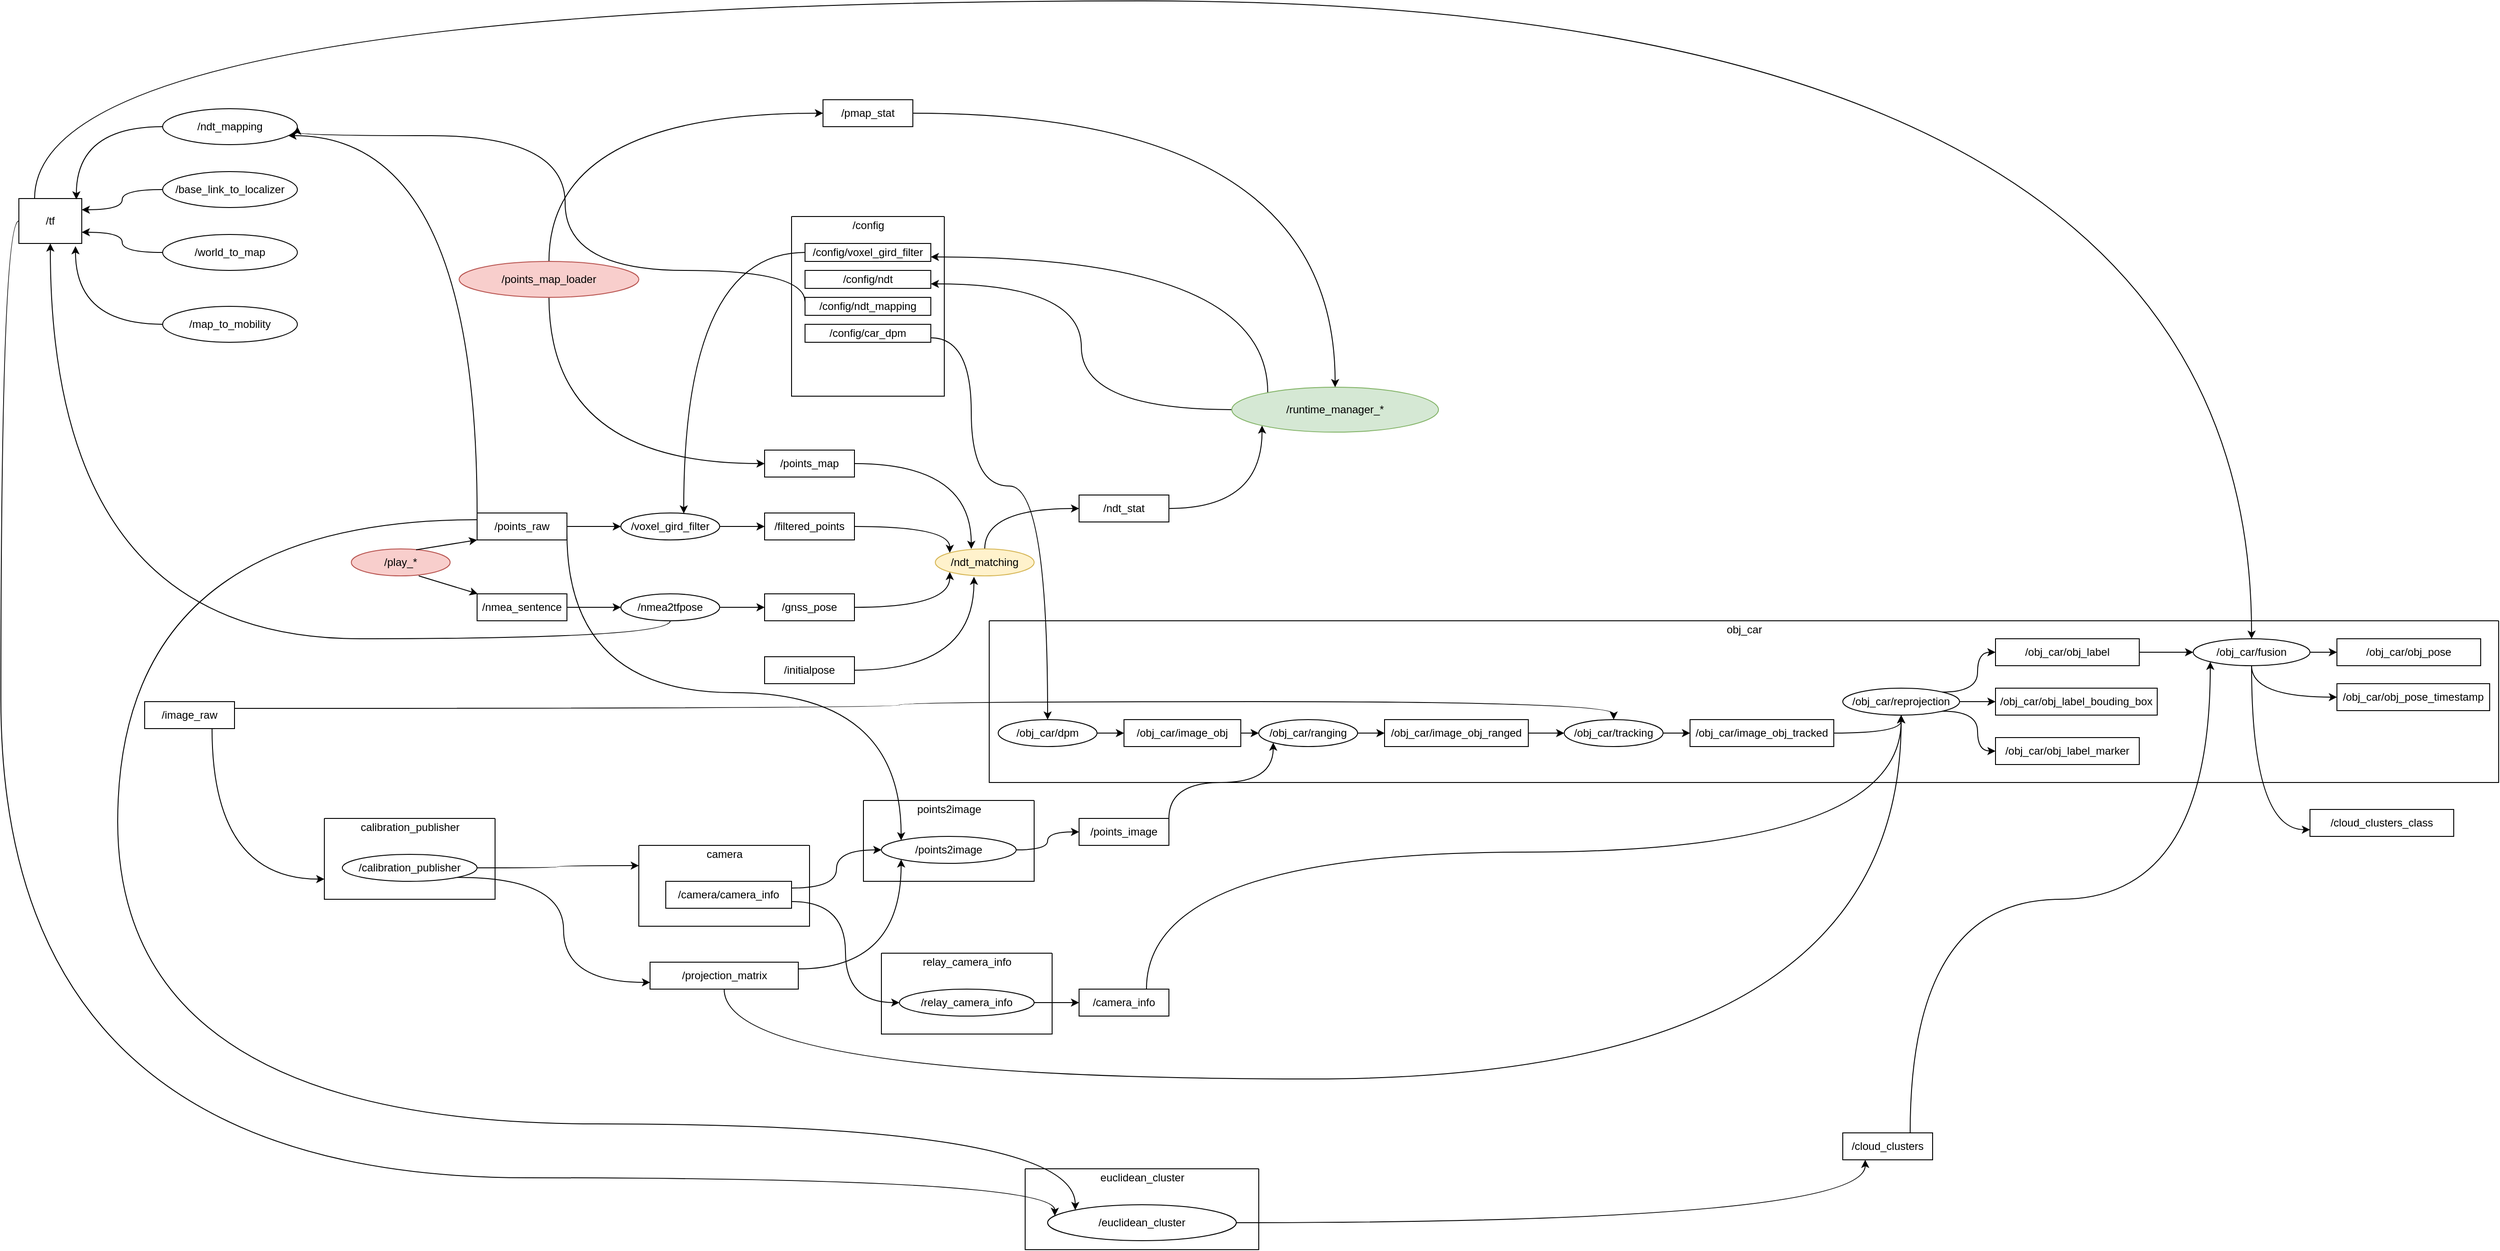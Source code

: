 <mxfile version="14.6.13" type="github">
  <diagram id="i0lwWiRJ5XKTnTXkG13k" name="Page-1">
    <mxGraphModel dx="3871" dy="2303" grid="1" gridSize="10" guides="1" tooltips="1" connect="1" arrows="1" fold="1" page="1" pageScale="1" pageWidth="20000" pageHeight="20000" background="#FFFFFF" math="0" shadow="0">
      <root>
        <mxCell id="0" />
        <mxCell id="1" parent="0" />
        <mxCell id="Fh_mSE7WUpqC5ql87PSx-1" value="/play_*" style="ellipse;whiteSpace=wrap;html=1;fillColor=#f8cecc;strokeColor=#b85450;" parent="1" vertex="1">
          <mxGeometry x="2310" y="2820" width="110" height="30" as="geometry" />
        </mxCell>
        <mxCell id="Fh_mSE7WUpqC5ql87PSx-15" style="edgeStyle=orthogonalEdgeStyle;orthogonalLoop=1;jettySize=auto;html=1;curved=1;" parent="1" source="Fh_mSE7WUpqC5ql87PSx-2" target="Fh_mSE7WUpqC5ql87PSx-14" edge="1">
          <mxGeometry relative="1" as="geometry" />
        </mxCell>
        <mxCell id="ljQ7hY6K9yDuPbr-B0nX-4" style="edgeStyle=orthogonalEdgeStyle;curved=1;orthogonalLoop=1;jettySize=auto;html=1;exitX=0;exitY=0;exitDx=0;exitDy=0;" edge="1" parent="1" source="Fh_mSE7WUpqC5ql87PSx-2" target="Fh_mSE7WUpqC5ql87PSx-57">
          <mxGeometry relative="1" as="geometry">
            <Array as="points">
              <mxPoint x="2450" y="2360" />
            </Array>
          </mxGeometry>
        </mxCell>
        <mxCell id="ljQ7hY6K9yDuPbr-B0nX-40" style="edgeStyle=orthogonalEdgeStyle;curved=1;orthogonalLoop=1;jettySize=auto;html=1;exitX=1;exitY=0.75;exitDx=0;exitDy=0;entryX=0;entryY=0;entryDx=0;entryDy=0;" edge="1" parent="1" source="Fh_mSE7WUpqC5ql87PSx-2" target="ljQ7hY6K9yDuPbr-B0nX-29">
          <mxGeometry relative="1" as="geometry">
            <Array as="points">
              <mxPoint x="2550" y="2980" />
              <mxPoint x="2922.0" y="2980" />
            </Array>
          </mxGeometry>
        </mxCell>
        <mxCell id="ljQ7hY6K9yDuPbr-B0nX-83" style="edgeStyle=orthogonalEdgeStyle;curved=1;orthogonalLoop=1;jettySize=auto;html=1;exitX=0;exitY=0.25;exitDx=0;exitDy=0;entryX=0;entryY=0;entryDx=0;entryDy=0;" edge="1" parent="1" source="Fh_mSE7WUpqC5ql87PSx-2" target="Fh_mSE7WUpqC5ql87PSx-66">
          <mxGeometry relative="1" as="geometry">
            <Array as="points">
              <mxPoint x="2050" y="2788" />
              <mxPoint x="2050" y="3460" />
              <mxPoint x="3116.0" y="3460" />
            </Array>
          </mxGeometry>
        </mxCell>
        <mxCell id="Fh_mSE7WUpqC5ql87PSx-2" value="/points_raw" style="rounded=0;whiteSpace=wrap;html=1;" parent="1" vertex="1">
          <mxGeometry x="2450" y="2780" width="100" height="30" as="geometry" />
        </mxCell>
        <mxCell id="Fh_mSE7WUpqC5ql87PSx-6" value="" style="endArrow=classic;html=1;entryX=0;entryY=1;entryDx=0;entryDy=0;exitX=0.655;exitY=0.033;exitDx=0;exitDy=0;exitPerimeter=0;" parent="1" source="Fh_mSE7WUpqC5ql87PSx-1" target="Fh_mSE7WUpqC5ql87PSx-2" edge="1">
          <mxGeometry width="50" height="50" relative="1" as="geometry">
            <mxPoint x="2380" y="2830" as="sourcePoint" />
            <mxPoint x="2430" y="2780" as="targetPoint" />
          </mxGeometry>
        </mxCell>
        <mxCell id="Fh_mSE7WUpqC5ql87PSx-17" style="edgeStyle=orthogonalEdgeStyle;curved=1;orthogonalLoop=1;jettySize=auto;html=1;strokeColor=#000000;" parent="1" source="Fh_mSE7WUpqC5ql87PSx-7" target="Fh_mSE7WUpqC5ql87PSx-16" edge="1">
          <mxGeometry relative="1" as="geometry" />
        </mxCell>
        <mxCell id="Fh_mSE7WUpqC5ql87PSx-7" value="/nmea_sentence" style="rounded=0;whiteSpace=wrap;html=1;" parent="1" vertex="1">
          <mxGeometry x="2450" y="2870" width="100" height="30" as="geometry" />
        </mxCell>
        <mxCell id="Fh_mSE7WUpqC5ql87PSx-13" value="" style="endArrow=classic;html=1;exitX=0.682;exitY=1;exitDx=0;exitDy=0;exitPerimeter=0;" parent="1" source="Fh_mSE7WUpqC5ql87PSx-1" target="Fh_mSE7WUpqC5ql87PSx-7" edge="1">
          <mxGeometry width="50" height="50" relative="1" as="geometry">
            <mxPoint x="2390" y="2900" as="sourcePoint" />
            <mxPoint x="2440" y="2850" as="targetPoint" />
          </mxGeometry>
        </mxCell>
        <mxCell id="Fh_mSE7WUpqC5ql87PSx-20" style="edgeStyle=orthogonalEdgeStyle;curved=1;orthogonalLoop=1;jettySize=auto;html=1;entryX=0;entryY=0.5;entryDx=0;entryDy=0;strokeColor=#000000;" parent="1" source="Fh_mSE7WUpqC5ql87PSx-14" target="Fh_mSE7WUpqC5ql87PSx-19" edge="1">
          <mxGeometry relative="1" as="geometry" />
        </mxCell>
        <mxCell id="Fh_mSE7WUpqC5ql87PSx-14" value="/voxel_gird_filter" style="ellipse;whiteSpace=wrap;html=1;" parent="1" vertex="1">
          <mxGeometry x="2610" y="2780" width="110" height="30" as="geometry" />
        </mxCell>
        <mxCell id="Fh_mSE7WUpqC5ql87PSx-22" style="edgeStyle=orthogonalEdgeStyle;curved=1;orthogonalLoop=1;jettySize=auto;html=1;strokeColor=#000000;" parent="1" source="Fh_mSE7WUpqC5ql87PSx-16" target="Fh_mSE7WUpqC5ql87PSx-21" edge="1">
          <mxGeometry relative="1" as="geometry" />
        </mxCell>
        <mxCell id="ljQ7hY6K9yDuPbr-B0nX-5" style="edgeStyle=orthogonalEdgeStyle;curved=1;orthogonalLoop=1;jettySize=auto;html=1;exitX=0.5;exitY=1;exitDx=0;exitDy=0;" edge="1" parent="1" source="Fh_mSE7WUpqC5ql87PSx-16" target="Fh_mSE7WUpqC5ql87PSx-51">
          <mxGeometry relative="1" as="geometry" />
        </mxCell>
        <mxCell id="Fh_mSE7WUpqC5ql87PSx-16" value="/nmea2tfpose" style="ellipse;whiteSpace=wrap;html=1;" parent="1" vertex="1">
          <mxGeometry x="2610" y="2870" width="110" height="30" as="geometry" />
        </mxCell>
        <mxCell id="Fh_mSE7WUpqC5ql87PSx-27" style="edgeStyle=orthogonalEdgeStyle;curved=1;orthogonalLoop=1;jettySize=auto;html=1;entryX=0;entryY=0;entryDx=0;entryDy=0;strokeColor=#000000;" parent="1" source="Fh_mSE7WUpqC5ql87PSx-19" target="Fh_mSE7WUpqC5ql87PSx-25" edge="1">
          <mxGeometry relative="1" as="geometry" />
        </mxCell>
        <mxCell id="Fh_mSE7WUpqC5ql87PSx-19" value="/filtered_points" style="rounded=0;whiteSpace=wrap;html=1;" parent="1" vertex="1">
          <mxGeometry x="2770.0" y="2780" width="100" height="30" as="geometry" />
        </mxCell>
        <mxCell id="Fh_mSE7WUpqC5ql87PSx-28" style="edgeStyle=orthogonalEdgeStyle;curved=1;orthogonalLoop=1;jettySize=auto;html=1;entryX=0;entryY=1;entryDx=0;entryDy=0;strokeColor=#000000;" parent="1" source="Fh_mSE7WUpqC5ql87PSx-21" target="Fh_mSE7WUpqC5ql87PSx-25" edge="1">
          <mxGeometry relative="1" as="geometry" />
        </mxCell>
        <mxCell id="Fh_mSE7WUpqC5ql87PSx-21" value="/gnss_pose" style="rounded=0;whiteSpace=wrap;html=1;" parent="1" vertex="1">
          <mxGeometry x="2770.0" y="2870" width="100" height="30" as="geometry" />
        </mxCell>
        <mxCell id="Fh_mSE7WUpqC5ql87PSx-29" style="edgeStyle=orthogonalEdgeStyle;curved=1;orthogonalLoop=1;jettySize=auto;html=1;entryX=0.391;entryY=1.033;entryDx=0;entryDy=0;entryPerimeter=0;strokeColor=#000000;" parent="1" source="Fh_mSE7WUpqC5ql87PSx-23" target="Fh_mSE7WUpqC5ql87PSx-25" edge="1">
          <mxGeometry relative="1" as="geometry" />
        </mxCell>
        <mxCell id="Fh_mSE7WUpqC5ql87PSx-23" value="/initialpose" style="rounded=0;whiteSpace=wrap;html=1;" parent="1" vertex="1">
          <mxGeometry x="2770.0" y="2940" width="100" height="30" as="geometry" />
        </mxCell>
        <mxCell id="Fh_mSE7WUpqC5ql87PSx-26" style="edgeStyle=orthogonalEdgeStyle;curved=1;orthogonalLoop=1;jettySize=auto;html=1;entryX=0.364;entryY=0;entryDx=0;entryDy=0;entryPerimeter=0;strokeColor=#000000;" parent="1" source="Fh_mSE7WUpqC5ql87PSx-24" target="Fh_mSE7WUpqC5ql87PSx-25" edge="1">
          <mxGeometry relative="1" as="geometry" />
        </mxCell>
        <mxCell id="Fh_mSE7WUpqC5ql87PSx-24" value="/points_map" style="rounded=0;whiteSpace=wrap;html=1;" parent="1" vertex="1">
          <mxGeometry x="2770.0" y="2710" width="100" height="30" as="geometry" />
        </mxCell>
        <mxCell id="Fh_mSE7WUpqC5ql87PSx-40" style="edgeStyle=orthogonalEdgeStyle;orthogonalLoop=1;jettySize=auto;html=1;exitX=0.5;exitY=0;exitDx=0;exitDy=0;entryX=0;entryY=0.5;entryDx=0;entryDy=0;strokeColor=#000000;curved=1;" parent="1" source="Fh_mSE7WUpqC5ql87PSx-25" target="Fh_mSE7WUpqC5ql87PSx-38" edge="1">
          <mxGeometry relative="1" as="geometry" />
        </mxCell>
        <mxCell id="Fh_mSE7WUpqC5ql87PSx-25" value="/ndt_matching" style="ellipse;whiteSpace=wrap;html=1;fillColor=#fff2cc;strokeColor=#d6b656;" parent="1" vertex="1">
          <mxGeometry x="2960.0" y="2820" width="110" height="30" as="geometry" />
        </mxCell>
        <mxCell id="Fh_mSE7WUpqC5ql87PSx-31" style="edgeStyle=orthogonalEdgeStyle;curved=1;orthogonalLoop=1;jettySize=auto;html=1;strokeColor=#000000;exitX=0.5;exitY=1;exitDx=0;exitDy=0;entryX=0;entryY=0.5;entryDx=0;entryDy=0;" parent="1" source="Fh_mSE7WUpqC5ql87PSx-30" target="Fh_mSE7WUpqC5ql87PSx-24" edge="1">
          <mxGeometry relative="1" as="geometry" />
        </mxCell>
        <mxCell id="Fh_mSE7WUpqC5ql87PSx-49" style="edgeStyle=orthogonalEdgeStyle;curved=1;orthogonalLoop=1;jettySize=auto;html=1;exitX=0.5;exitY=0;exitDx=0;exitDy=0;entryX=0;entryY=0.5;entryDx=0;entryDy=0;strokeColor=#000000;" parent="1" source="Fh_mSE7WUpqC5ql87PSx-30" target="Fh_mSE7WUpqC5ql87PSx-47" edge="1">
          <mxGeometry relative="1" as="geometry" />
        </mxCell>
        <mxCell id="Fh_mSE7WUpqC5ql87PSx-30" value="/points_map_loader" style="ellipse;whiteSpace=wrap;html=1;fillColor=#f8cecc;strokeColor=#b85450;" parent="1" vertex="1">
          <mxGeometry x="2430" y="2500" width="200" height="40" as="geometry" />
        </mxCell>
        <mxCell id="Fh_mSE7WUpqC5ql87PSx-33" value="" style="swimlane;startSize=0;strokeColor=#000000;" parent="1" vertex="1">
          <mxGeometry x="2800.0" y="2450" width="170" height="200" as="geometry">
            <mxRectangle x="530" y="20" width="50" height="40" as="alternateBounds" />
          </mxGeometry>
        </mxCell>
        <mxCell id="Fh_mSE7WUpqC5ql87PSx-34" value="/config" style="text;html=1;align=center;verticalAlign=middle;resizable=0;points=[];autosize=1;strokeColor=none;" parent="Fh_mSE7WUpqC5ql87PSx-33" vertex="1">
          <mxGeometry x="60" width="50" height="20" as="geometry" />
        </mxCell>
        <mxCell id="Fh_mSE7WUpqC5ql87PSx-35" value="/config/voxel_gird_filter" style="rounded=0;whiteSpace=wrap;html=1;" parent="Fh_mSE7WUpqC5ql87PSx-33" vertex="1">
          <mxGeometry x="15" y="30" width="140" height="20" as="geometry" />
        </mxCell>
        <mxCell id="Fh_mSE7WUpqC5ql87PSx-44" value="/config/ndt" style="rounded=0;whiteSpace=wrap;html=1;" parent="Fh_mSE7WUpqC5ql87PSx-33" vertex="1">
          <mxGeometry x="15" y="60" width="140" height="20" as="geometry" />
        </mxCell>
        <mxCell id="Fh_mSE7WUpqC5ql87PSx-63" value="/config/ndt_mapping" style="rounded=0;whiteSpace=wrap;html=1;" parent="Fh_mSE7WUpqC5ql87PSx-33" vertex="1">
          <mxGeometry x="15" y="90" width="140" height="20" as="geometry" />
        </mxCell>
        <mxCell id="ljQ7hY6K9yDuPbr-B0nX-46" value="/config/car_dpm" style="rounded=0;whiteSpace=wrap;html=1;" vertex="1" parent="Fh_mSE7WUpqC5ql87PSx-33">
          <mxGeometry x="15" y="120" width="140" height="20" as="geometry" />
        </mxCell>
        <mxCell id="Fh_mSE7WUpqC5ql87PSx-36" style="edgeStyle=orthogonalEdgeStyle;orthogonalLoop=1;jettySize=auto;html=1;strokeColor=#000000;curved=1;" parent="1" source="Fh_mSE7WUpqC5ql87PSx-35" target="Fh_mSE7WUpqC5ql87PSx-14" edge="1">
          <mxGeometry relative="1" as="geometry">
            <Array as="points">
              <mxPoint x="2680" y="2490" />
            </Array>
          </mxGeometry>
        </mxCell>
        <mxCell id="Fh_mSE7WUpqC5ql87PSx-42" style="edgeStyle=orthogonalEdgeStyle;curved=1;orthogonalLoop=1;jettySize=auto;html=1;entryX=0;entryY=1;entryDx=0;entryDy=0;strokeColor=#000000;" parent="1" source="Fh_mSE7WUpqC5ql87PSx-38" target="Fh_mSE7WUpqC5ql87PSx-41" edge="1">
          <mxGeometry relative="1" as="geometry">
            <Array as="points">
              <mxPoint x="3324.0" y="2775" />
            </Array>
          </mxGeometry>
        </mxCell>
        <mxCell id="Fh_mSE7WUpqC5ql87PSx-38" value="/ndt_stat" style="rounded=0;whiteSpace=wrap;html=1;" parent="1" vertex="1">
          <mxGeometry x="3120.0" y="2760" width="100" height="30" as="geometry" />
        </mxCell>
        <mxCell id="Fh_mSE7WUpqC5ql87PSx-43" style="edgeStyle=orthogonalEdgeStyle;curved=1;orthogonalLoop=1;jettySize=auto;html=1;entryX=1;entryY=0.75;entryDx=0;entryDy=0;strokeColor=#000000;" parent="1" source="Fh_mSE7WUpqC5ql87PSx-41" target="Fh_mSE7WUpqC5ql87PSx-35" edge="1">
          <mxGeometry relative="1" as="geometry">
            <Array as="points">
              <mxPoint x="3330.0" y="2495" />
            </Array>
          </mxGeometry>
        </mxCell>
        <mxCell id="Fh_mSE7WUpqC5ql87PSx-46" style="edgeStyle=orthogonalEdgeStyle;curved=1;orthogonalLoop=1;jettySize=auto;html=1;entryX=1;entryY=0.75;entryDx=0;entryDy=0;strokeColor=#000000;" parent="1" source="Fh_mSE7WUpqC5ql87PSx-41" target="Fh_mSE7WUpqC5ql87PSx-44" edge="1">
          <mxGeometry relative="1" as="geometry" />
        </mxCell>
        <mxCell id="Fh_mSE7WUpqC5ql87PSx-41" value="/runtime_manager_*" style="ellipse;whiteSpace=wrap;html=1;fillColor=#d5e8d4;strokeColor=#82b366;" parent="1" vertex="1">
          <mxGeometry x="3290.0" y="2640" width="230" height="50" as="geometry" />
        </mxCell>
        <mxCell id="Fh_mSE7WUpqC5ql87PSx-50" style="edgeStyle=orthogonalEdgeStyle;curved=1;orthogonalLoop=1;jettySize=auto;html=1;exitX=1;exitY=0.5;exitDx=0;exitDy=0;entryX=0.5;entryY=0;entryDx=0;entryDy=0;strokeColor=#000000;" parent="1" source="Fh_mSE7WUpqC5ql87PSx-47" target="Fh_mSE7WUpqC5ql87PSx-41" edge="1">
          <mxGeometry relative="1" as="geometry" />
        </mxCell>
        <mxCell id="Fh_mSE7WUpqC5ql87PSx-47" value="/pmap_stat" style="rounded=0;whiteSpace=wrap;html=1;" parent="1" vertex="1">
          <mxGeometry x="2835.0" y="2320" width="100" height="30" as="geometry" />
        </mxCell>
        <mxCell id="ljQ7hY6K9yDuPbr-B0nX-6" style="edgeStyle=orthogonalEdgeStyle;curved=1;orthogonalLoop=1;jettySize=auto;html=1;exitX=0;exitY=0.5;exitDx=0;exitDy=0;" edge="1" parent="1" source="Fh_mSE7WUpqC5ql87PSx-51" target="Fh_mSE7WUpqC5ql87PSx-66">
          <mxGeometry relative="1" as="geometry">
            <mxPoint x="3100.0" y="3550" as="targetPoint" />
            <Array as="points">
              <mxPoint x="1920" y="2455" />
              <mxPoint x="1920" y="3520" />
              <mxPoint x="3093.0" y="3520" />
            </Array>
          </mxGeometry>
        </mxCell>
        <mxCell id="ljQ7hY6K9yDuPbr-B0nX-80" style="edgeStyle=orthogonalEdgeStyle;curved=1;orthogonalLoop=1;jettySize=auto;html=1;exitX=0.25;exitY=0;exitDx=0;exitDy=0;entryX=0.5;entryY=0;entryDx=0;entryDy=0;" edge="1" parent="1" source="Fh_mSE7WUpqC5ql87PSx-51" target="ljQ7hY6K9yDuPbr-B0nX-68">
          <mxGeometry relative="1" as="geometry">
            <Array as="points">
              <mxPoint x="1958" y="2210" />
              <mxPoint x="4425" y="2210" />
            </Array>
          </mxGeometry>
        </mxCell>
        <mxCell id="Fh_mSE7WUpqC5ql87PSx-51" value="/tf" style="rounded=0;whiteSpace=wrap;html=1;" parent="1" vertex="1">
          <mxGeometry x="1940" y="2430" width="70" height="50" as="geometry" />
        </mxCell>
        <mxCell id="ljQ7hY6K9yDuPbr-B0nX-10" style="edgeStyle=orthogonalEdgeStyle;curved=1;orthogonalLoop=1;jettySize=auto;html=1;entryX=1;entryY=0.25;entryDx=0;entryDy=0;" edge="1" parent="1" source="Fh_mSE7WUpqC5ql87PSx-52" target="Fh_mSE7WUpqC5ql87PSx-51">
          <mxGeometry relative="1" as="geometry" />
        </mxCell>
        <mxCell id="Fh_mSE7WUpqC5ql87PSx-52" value="/base_link_to_localizer" style="ellipse;whiteSpace=wrap;html=1;" parent="1" vertex="1">
          <mxGeometry x="2100" y="2400" width="150" height="40" as="geometry" />
        </mxCell>
        <mxCell id="ljQ7hY6K9yDuPbr-B0nX-9" style="edgeStyle=orthogonalEdgeStyle;curved=1;orthogonalLoop=1;jettySize=auto;html=1;entryX=1;entryY=0.75;entryDx=0;entryDy=0;" edge="1" parent="1" source="Fh_mSE7WUpqC5ql87PSx-54" target="Fh_mSE7WUpqC5ql87PSx-51">
          <mxGeometry relative="1" as="geometry" />
        </mxCell>
        <mxCell id="Fh_mSE7WUpqC5ql87PSx-54" value="/world_to_map" style="ellipse;whiteSpace=wrap;html=1;" parent="1" vertex="1">
          <mxGeometry x="2100" y="2470" width="150" height="40" as="geometry" />
        </mxCell>
        <mxCell id="ljQ7hY6K9yDuPbr-B0nX-8" style="edgeStyle=orthogonalEdgeStyle;curved=1;orthogonalLoop=1;jettySize=auto;html=1;entryX=0.9;entryY=1.06;entryDx=0;entryDy=0;entryPerimeter=0;" edge="1" parent="1" source="Fh_mSE7WUpqC5ql87PSx-55" target="Fh_mSE7WUpqC5ql87PSx-51">
          <mxGeometry relative="1" as="geometry" />
        </mxCell>
        <mxCell id="Fh_mSE7WUpqC5ql87PSx-55" value="/map_to_mobility" style="ellipse;whiteSpace=wrap;html=1;" parent="1" vertex="1">
          <mxGeometry x="2100" y="2550" width="150" height="40" as="geometry" />
        </mxCell>
        <mxCell id="ljQ7hY6K9yDuPbr-B0nX-7" style="edgeStyle=orthogonalEdgeStyle;curved=1;orthogonalLoop=1;jettySize=auto;html=1;entryX=0.914;entryY=0.02;entryDx=0;entryDy=0;entryPerimeter=0;" edge="1" parent="1" source="Fh_mSE7WUpqC5ql87PSx-57" target="Fh_mSE7WUpqC5ql87PSx-51">
          <mxGeometry relative="1" as="geometry" />
        </mxCell>
        <mxCell id="Fh_mSE7WUpqC5ql87PSx-57" value="/ndt_mapping" style="ellipse;whiteSpace=wrap;html=1;" parent="1" vertex="1">
          <mxGeometry x="2100" y="2330" width="150" height="40" as="geometry" />
        </mxCell>
        <mxCell id="ljQ7hY6K9yDuPbr-B0nX-3" style="edgeStyle=orthogonalEdgeStyle;orthogonalLoop=1;jettySize=auto;html=1;exitX=0;exitY=0.25;exitDx=0;exitDy=0;entryX=1;entryY=0.5;entryDx=0;entryDy=0;curved=1;" edge="1" parent="1" source="Fh_mSE7WUpqC5ql87PSx-63" target="Fh_mSE7WUpqC5ql87PSx-57">
          <mxGeometry relative="1" as="geometry">
            <Array as="points">
              <mxPoint x="2815.0" y="2510" />
              <mxPoint x="2548" y="2510" />
              <mxPoint x="2548" y="2360" />
            </Array>
          </mxGeometry>
        </mxCell>
        <mxCell id="ljQ7hY6K9yDuPbr-B0nX-15" style="edgeStyle=orthogonalEdgeStyle;curved=1;orthogonalLoop=1;jettySize=auto;html=1;entryX=0;entryY=0.75;entryDx=0;entryDy=0;exitX=0.75;exitY=1;exitDx=0;exitDy=0;" edge="1" parent="1" source="ljQ7hY6K9yDuPbr-B0nX-11" target="ljQ7hY6K9yDuPbr-B0nX-12">
          <mxGeometry relative="1" as="geometry" />
        </mxCell>
        <mxCell id="ljQ7hY6K9yDuPbr-B0nX-57" style="edgeStyle=orthogonalEdgeStyle;curved=1;orthogonalLoop=1;jettySize=auto;html=1;exitX=1;exitY=0.25;exitDx=0;exitDy=0;entryX=0.5;entryY=0;entryDx=0;entryDy=0;" edge="1" parent="1" source="ljQ7hY6K9yDuPbr-B0nX-11" target="ljQ7hY6K9yDuPbr-B0nX-55">
          <mxGeometry relative="1" as="geometry" />
        </mxCell>
        <mxCell id="ljQ7hY6K9yDuPbr-B0nX-11" value="/image_raw" style="rounded=0;whiteSpace=wrap;html=1;" vertex="1" parent="1">
          <mxGeometry x="2080" y="2990" width="100" height="30" as="geometry" />
        </mxCell>
        <mxCell id="ljQ7hY6K9yDuPbr-B0nX-12" value="" style="swimlane;startSize=0;" vertex="1" parent="1">
          <mxGeometry x="2280" y="3120" width="190" height="90" as="geometry" />
        </mxCell>
        <mxCell id="ljQ7hY6K9yDuPbr-B0nX-14" value="/calibration_publisher" style="ellipse;whiteSpace=wrap;html=1;" vertex="1" parent="ljQ7hY6K9yDuPbr-B0nX-12">
          <mxGeometry x="20" y="40" width="150" height="30" as="geometry" />
        </mxCell>
        <mxCell id="ljQ7hY6K9yDuPbr-B0nX-13" value="calibration_publisher" style="text;html=1;align=center;verticalAlign=middle;resizable=0;points=[];autosize=1;strokeColor=none;" vertex="1" parent="ljQ7hY6K9yDuPbr-B0nX-12">
          <mxGeometry x="30" width="130" height="20" as="geometry" />
        </mxCell>
        <mxCell id="ljQ7hY6K9yDuPbr-B0nX-16" value="" style="swimlane;startSize=0;" vertex="1" parent="1">
          <mxGeometry x="2630" y="3150" width="190" height="90" as="geometry" />
        </mxCell>
        <mxCell id="ljQ7hY6K9yDuPbr-B0nX-18" value="camera" style="text;html=1;align=center;verticalAlign=middle;resizable=0;points=[];autosize=1;strokeColor=none;" vertex="1" parent="ljQ7hY6K9yDuPbr-B0nX-16">
          <mxGeometry x="65" width="60" height="20" as="geometry" />
        </mxCell>
        <mxCell id="ljQ7hY6K9yDuPbr-B0nX-35" value="&lt;span&gt;/camera/camera_info&lt;/span&gt;" style="whiteSpace=wrap;html=1;" vertex="1" parent="ljQ7hY6K9yDuPbr-B0nX-16">
          <mxGeometry x="30" y="40" width="140" height="30" as="geometry" />
        </mxCell>
        <mxCell id="ljQ7hY6K9yDuPbr-B0nX-19" style="edgeStyle=orthogonalEdgeStyle;curved=1;orthogonalLoop=1;jettySize=auto;html=1;exitX=1;exitY=0.5;exitDx=0;exitDy=0;entryX=0;entryY=0.25;entryDx=0;entryDy=0;" edge="1" parent="1" source="ljQ7hY6K9yDuPbr-B0nX-14" target="ljQ7hY6K9yDuPbr-B0nX-16">
          <mxGeometry relative="1" as="geometry" />
        </mxCell>
        <mxCell id="ljQ7hY6K9yDuPbr-B0nX-39" style="edgeStyle=orthogonalEdgeStyle;curved=1;orthogonalLoop=1;jettySize=auto;html=1;exitX=1;exitY=0.25;exitDx=0;exitDy=0;entryX=0;entryY=1;entryDx=0;entryDy=0;" edge="1" parent="1" source="ljQ7hY6K9yDuPbr-B0nX-20" target="ljQ7hY6K9yDuPbr-B0nX-29">
          <mxGeometry relative="1" as="geometry" />
        </mxCell>
        <mxCell id="ljQ7hY6K9yDuPbr-B0nX-79" style="edgeStyle=orthogonalEdgeStyle;curved=1;orthogonalLoop=1;jettySize=auto;html=1;exitX=0.5;exitY=1;exitDx=0;exitDy=0;" edge="1" parent="1" source="ljQ7hY6K9yDuPbr-B0nX-20" target="ljQ7hY6K9yDuPbr-B0nX-60">
          <mxGeometry relative="1" as="geometry">
            <Array as="points">
              <mxPoint x="2725.0" y="3410" />
              <mxPoint x="4035.0" y="3410" />
            </Array>
          </mxGeometry>
        </mxCell>
        <mxCell id="ljQ7hY6K9yDuPbr-B0nX-20" value="/projection_matrix" style="rounded=0;whiteSpace=wrap;html=1;" vertex="1" parent="1">
          <mxGeometry x="2642.5" y="3280" width="165" height="30" as="geometry" />
        </mxCell>
        <mxCell id="ljQ7hY6K9yDuPbr-B0nX-21" style="edgeStyle=orthogonalEdgeStyle;curved=1;orthogonalLoop=1;jettySize=auto;html=1;exitX=1;exitY=1;exitDx=0;exitDy=0;entryX=0;entryY=0.75;entryDx=0;entryDy=0;" edge="1" parent="1" source="ljQ7hY6K9yDuPbr-B0nX-14" target="ljQ7hY6K9yDuPbr-B0nX-20">
          <mxGeometry relative="1" as="geometry" />
        </mxCell>
        <mxCell id="ljQ7hY6K9yDuPbr-B0nX-28" value="" style="swimlane;startSize=0;" vertex="1" parent="1">
          <mxGeometry x="2880.0" y="3100" width="190" height="90" as="geometry" />
        </mxCell>
        <mxCell id="ljQ7hY6K9yDuPbr-B0nX-29" value="/points2image" style="ellipse;whiteSpace=wrap;html=1;" vertex="1" parent="ljQ7hY6K9yDuPbr-B0nX-28">
          <mxGeometry x="20" y="40" width="150" height="30" as="geometry" />
        </mxCell>
        <mxCell id="ljQ7hY6K9yDuPbr-B0nX-30" value="points2image" style="text;html=1;align=center;verticalAlign=middle;resizable=0;points=[];autosize=1;strokeColor=none;" vertex="1" parent="ljQ7hY6K9yDuPbr-B0nX-28">
          <mxGeometry x="50" width="90" height="20" as="geometry" />
        </mxCell>
        <mxCell id="ljQ7hY6K9yDuPbr-B0nX-52" style="edgeStyle=orthogonalEdgeStyle;curved=1;orthogonalLoop=1;jettySize=auto;html=1;exitX=1;exitY=0;exitDx=0;exitDy=0;entryX=0;entryY=1;entryDx=0;entryDy=0;" edge="1" parent="1" source="ljQ7hY6K9yDuPbr-B0nX-31" target="ljQ7hY6K9yDuPbr-B0nX-50">
          <mxGeometry relative="1" as="geometry" />
        </mxCell>
        <mxCell id="ljQ7hY6K9yDuPbr-B0nX-31" value="/points_image" style="rounded=0;whiteSpace=wrap;html=1;" vertex="1" parent="1">
          <mxGeometry x="3120.0" y="3120" width="100" height="30" as="geometry" />
        </mxCell>
        <mxCell id="ljQ7hY6K9yDuPbr-B0nX-32" value="" style="swimlane;startSize=0;" vertex="1" parent="1">
          <mxGeometry x="2900.0" y="3270" width="190" height="90" as="geometry" />
        </mxCell>
        <mxCell id="ljQ7hY6K9yDuPbr-B0nX-33" value="/relay_camera_info" style="ellipse;whiteSpace=wrap;html=1;" vertex="1" parent="ljQ7hY6K9yDuPbr-B0nX-32">
          <mxGeometry x="20" y="40" width="150" height="30" as="geometry" />
        </mxCell>
        <mxCell id="ljQ7hY6K9yDuPbr-B0nX-34" value="relay_camera_info" style="text;html=1;align=center;verticalAlign=middle;resizable=0;points=[];autosize=1;strokeColor=none;" vertex="1" parent="ljQ7hY6K9yDuPbr-B0nX-32">
          <mxGeometry x="40" width="110" height="20" as="geometry" />
        </mxCell>
        <mxCell id="ljQ7hY6K9yDuPbr-B0nX-36" style="edgeStyle=orthogonalEdgeStyle;curved=1;orthogonalLoop=1;jettySize=auto;html=1;exitX=1;exitY=0.25;exitDx=0;exitDy=0;entryX=0;entryY=0.5;entryDx=0;entryDy=0;" edge="1" parent="1" source="ljQ7hY6K9yDuPbr-B0nX-35" target="ljQ7hY6K9yDuPbr-B0nX-29">
          <mxGeometry relative="1" as="geometry" />
        </mxCell>
        <mxCell id="ljQ7hY6K9yDuPbr-B0nX-37" style="edgeStyle=orthogonalEdgeStyle;curved=1;orthogonalLoop=1;jettySize=auto;html=1;exitX=1;exitY=0.75;exitDx=0;exitDy=0;entryX=0;entryY=0.5;entryDx=0;entryDy=0;" edge="1" parent="1" source="ljQ7hY6K9yDuPbr-B0nX-35" target="ljQ7hY6K9yDuPbr-B0nX-33">
          <mxGeometry relative="1" as="geometry" />
        </mxCell>
        <mxCell id="ljQ7hY6K9yDuPbr-B0nX-38" style="edgeStyle=orthogonalEdgeStyle;curved=1;orthogonalLoop=1;jettySize=auto;html=1;exitX=1;exitY=0.5;exitDx=0;exitDy=0;" edge="1" parent="1" source="ljQ7hY6K9yDuPbr-B0nX-29" target="ljQ7hY6K9yDuPbr-B0nX-31">
          <mxGeometry relative="1" as="geometry" />
        </mxCell>
        <mxCell id="ljQ7hY6K9yDuPbr-B0nX-78" style="edgeStyle=orthogonalEdgeStyle;curved=1;orthogonalLoop=1;jettySize=auto;html=1;exitX=0.75;exitY=0;exitDx=0;exitDy=0;" edge="1" parent="1" source="ljQ7hY6K9yDuPbr-B0nX-41" target="ljQ7hY6K9yDuPbr-B0nX-60">
          <mxGeometry relative="1" as="geometry">
            <mxPoint x="4040.0" y="3010" as="targetPoint" />
          </mxGeometry>
        </mxCell>
        <mxCell id="ljQ7hY6K9yDuPbr-B0nX-41" value="/camera_info" style="rounded=0;whiteSpace=wrap;html=1;" vertex="1" parent="1">
          <mxGeometry x="3120.0" y="3310" width="100" height="30" as="geometry" />
        </mxCell>
        <mxCell id="ljQ7hY6K9yDuPbr-B0nX-42" style="edgeStyle=orthogonalEdgeStyle;curved=1;orthogonalLoop=1;jettySize=auto;html=1;exitX=1;exitY=0.5;exitDx=0;exitDy=0;" edge="1" parent="1" source="ljQ7hY6K9yDuPbr-B0nX-33" target="ljQ7hY6K9yDuPbr-B0nX-41">
          <mxGeometry relative="1" as="geometry" />
        </mxCell>
        <mxCell id="ljQ7hY6K9yDuPbr-B0nX-43" value="" style="swimlane;startSize=0;" vertex="1" parent="1">
          <mxGeometry x="3020.0" y="2900" width="1680" height="180" as="geometry" />
        </mxCell>
        <mxCell id="ljQ7hY6K9yDuPbr-B0nX-49" style="edgeStyle=orthogonalEdgeStyle;curved=1;orthogonalLoop=1;jettySize=auto;html=1;exitX=1;exitY=0.5;exitDx=0;exitDy=0;" edge="1" parent="ljQ7hY6K9yDuPbr-B0nX-43" source="ljQ7hY6K9yDuPbr-B0nX-45" target="ljQ7hY6K9yDuPbr-B0nX-48">
          <mxGeometry relative="1" as="geometry" />
        </mxCell>
        <mxCell id="ljQ7hY6K9yDuPbr-B0nX-45" value="/obj_car/dpm" style="ellipse;whiteSpace=wrap;html=1;" vertex="1" parent="ljQ7hY6K9yDuPbr-B0nX-43">
          <mxGeometry x="10" y="110" width="110" height="30" as="geometry" />
        </mxCell>
        <mxCell id="ljQ7hY6K9yDuPbr-B0nX-51" style="edgeStyle=orthogonalEdgeStyle;curved=1;orthogonalLoop=1;jettySize=auto;html=1;exitX=1;exitY=0.5;exitDx=0;exitDy=0;" edge="1" parent="ljQ7hY6K9yDuPbr-B0nX-43" source="ljQ7hY6K9yDuPbr-B0nX-48" target="ljQ7hY6K9yDuPbr-B0nX-50">
          <mxGeometry relative="1" as="geometry" />
        </mxCell>
        <mxCell id="ljQ7hY6K9yDuPbr-B0nX-48" value="/obj_car/image_obj" style="rounded=0;whiteSpace=wrap;html=1;" vertex="1" parent="ljQ7hY6K9yDuPbr-B0nX-43">
          <mxGeometry x="150" y="110" width="130" height="30" as="geometry" />
        </mxCell>
        <mxCell id="ljQ7hY6K9yDuPbr-B0nX-54" style="edgeStyle=orthogonalEdgeStyle;curved=1;orthogonalLoop=1;jettySize=auto;html=1;exitX=1;exitY=0.5;exitDx=0;exitDy=0;" edge="1" parent="ljQ7hY6K9yDuPbr-B0nX-43" source="ljQ7hY6K9yDuPbr-B0nX-50" target="ljQ7hY6K9yDuPbr-B0nX-53">
          <mxGeometry relative="1" as="geometry" />
        </mxCell>
        <mxCell id="ljQ7hY6K9yDuPbr-B0nX-50" value="/obj_car/ranging" style="ellipse;whiteSpace=wrap;html=1;" vertex="1" parent="ljQ7hY6K9yDuPbr-B0nX-43">
          <mxGeometry x="300" y="110" width="110" height="30" as="geometry" />
        </mxCell>
        <mxCell id="ljQ7hY6K9yDuPbr-B0nX-56" style="edgeStyle=orthogonalEdgeStyle;curved=1;orthogonalLoop=1;jettySize=auto;html=1;exitX=1;exitY=0.5;exitDx=0;exitDy=0;" edge="1" parent="ljQ7hY6K9yDuPbr-B0nX-43" source="ljQ7hY6K9yDuPbr-B0nX-53" target="ljQ7hY6K9yDuPbr-B0nX-55">
          <mxGeometry relative="1" as="geometry" />
        </mxCell>
        <mxCell id="ljQ7hY6K9yDuPbr-B0nX-53" value="/obj_car/image_obj_ranged" style="rounded=0;whiteSpace=wrap;html=1;" vertex="1" parent="ljQ7hY6K9yDuPbr-B0nX-43">
          <mxGeometry x="440" y="110" width="160" height="30" as="geometry" />
        </mxCell>
        <mxCell id="ljQ7hY6K9yDuPbr-B0nX-59" style="edgeStyle=orthogonalEdgeStyle;curved=1;orthogonalLoop=1;jettySize=auto;html=1;exitX=1;exitY=0.5;exitDx=0;exitDy=0;" edge="1" parent="ljQ7hY6K9yDuPbr-B0nX-43" source="ljQ7hY6K9yDuPbr-B0nX-55" target="ljQ7hY6K9yDuPbr-B0nX-58">
          <mxGeometry relative="1" as="geometry" />
        </mxCell>
        <mxCell id="ljQ7hY6K9yDuPbr-B0nX-55" value="/obj_car/tracking" style="ellipse;whiteSpace=wrap;html=1;" vertex="1" parent="ljQ7hY6K9yDuPbr-B0nX-43">
          <mxGeometry x="640" y="110" width="110" height="30" as="geometry" />
        </mxCell>
        <mxCell id="ljQ7hY6K9yDuPbr-B0nX-61" style="edgeStyle=orthogonalEdgeStyle;curved=1;orthogonalLoop=1;jettySize=auto;html=1;exitX=1;exitY=0.5;exitDx=0;exitDy=0;" edge="1" parent="ljQ7hY6K9yDuPbr-B0nX-43" source="ljQ7hY6K9yDuPbr-B0nX-58" target="ljQ7hY6K9yDuPbr-B0nX-60">
          <mxGeometry relative="1" as="geometry" />
        </mxCell>
        <mxCell id="ljQ7hY6K9yDuPbr-B0nX-58" value="/obj_car/image_obj_tracked" style="rounded=0;whiteSpace=wrap;html=1;" vertex="1" parent="ljQ7hY6K9yDuPbr-B0nX-43">
          <mxGeometry x="780" y="110" width="160" height="30" as="geometry" />
        </mxCell>
        <mxCell id="ljQ7hY6K9yDuPbr-B0nX-65" style="edgeStyle=orthogonalEdgeStyle;curved=1;orthogonalLoop=1;jettySize=auto;html=1;exitX=1;exitY=0;exitDx=0;exitDy=0;entryX=0;entryY=0.5;entryDx=0;entryDy=0;" edge="1" parent="ljQ7hY6K9yDuPbr-B0nX-43" source="ljQ7hY6K9yDuPbr-B0nX-60" target="ljQ7hY6K9yDuPbr-B0nX-62">
          <mxGeometry relative="1" as="geometry" />
        </mxCell>
        <mxCell id="ljQ7hY6K9yDuPbr-B0nX-66" style="edgeStyle=orthogonalEdgeStyle;curved=1;orthogonalLoop=1;jettySize=auto;html=1;exitX=1;exitY=1;exitDx=0;exitDy=0;entryX=0;entryY=0.5;entryDx=0;entryDy=0;" edge="1" parent="ljQ7hY6K9yDuPbr-B0nX-43" source="ljQ7hY6K9yDuPbr-B0nX-60" target="ljQ7hY6K9yDuPbr-B0nX-64">
          <mxGeometry relative="1" as="geometry" />
        </mxCell>
        <mxCell id="ljQ7hY6K9yDuPbr-B0nX-67" style="edgeStyle=orthogonalEdgeStyle;curved=1;orthogonalLoop=1;jettySize=auto;html=1;exitX=1;exitY=0.5;exitDx=0;exitDy=0;entryX=0;entryY=0.5;entryDx=0;entryDy=0;" edge="1" parent="ljQ7hY6K9yDuPbr-B0nX-43" source="ljQ7hY6K9yDuPbr-B0nX-60" target="ljQ7hY6K9yDuPbr-B0nX-63">
          <mxGeometry relative="1" as="geometry" />
        </mxCell>
        <mxCell id="ljQ7hY6K9yDuPbr-B0nX-60" value="/obj_car/reprojection" style="ellipse;whiteSpace=wrap;html=1;" vertex="1" parent="ljQ7hY6K9yDuPbr-B0nX-43">
          <mxGeometry x="950" y="75" width="130" height="30" as="geometry" />
        </mxCell>
        <mxCell id="ljQ7hY6K9yDuPbr-B0nX-71" style="edgeStyle=orthogonalEdgeStyle;curved=1;orthogonalLoop=1;jettySize=auto;html=1;exitX=1;exitY=0.5;exitDx=0;exitDy=0;" edge="1" parent="ljQ7hY6K9yDuPbr-B0nX-43" source="ljQ7hY6K9yDuPbr-B0nX-62" target="ljQ7hY6K9yDuPbr-B0nX-68">
          <mxGeometry relative="1" as="geometry" />
        </mxCell>
        <mxCell id="ljQ7hY6K9yDuPbr-B0nX-62" value="/obj_car/obj_label" style="rounded=0;whiteSpace=wrap;html=1;" vertex="1" parent="ljQ7hY6K9yDuPbr-B0nX-43">
          <mxGeometry x="1120" y="20" width="160" height="30" as="geometry" />
        </mxCell>
        <mxCell id="ljQ7hY6K9yDuPbr-B0nX-63" value="/obj_car/obj_label_bouding_box" style="rounded=0;whiteSpace=wrap;html=1;" vertex="1" parent="ljQ7hY6K9yDuPbr-B0nX-43">
          <mxGeometry x="1120" y="75" width="180" height="30" as="geometry" />
        </mxCell>
        <mxCell id="ljQ7hY6K9yDuPbr-B0nX-64" value="/obj_car/obj_label_marker" style="rounded=0;whiteSpace=wrap;html=1;" vertex="1" parent="ljQ7hY6K9yDuPbr-B0nX-43">
          <mxGeometry x="1120" y="130" width="160" height="30" as="geometry" />
        </mxCell>
        <mxCell id="ljQ7hY6K9yDuPbr-B0nX-72" style="edgeStyle=orthogonalEdgeStyle;curved=1;orthogonalLoop=1;jettySize=auto;html=1;exitX=1;exitY=0.5;exitDx=0;exitDy=0;" edge="1" parent="ljQ7hY6K9yDuPbr-B0nX-43" source="ljQ7hY6K9yDuPbr-B0nX-68" target="ljQ7hY6K9yDuPbr-B0nX-69">
          <mxGeometry relative="1" as="geometry" />
        </mxCell>
        <mxCell id="ljQ7hY6K9yDuPbr-B0nX-74" style="edgeStyle=orthogonalEdgeStyle;curved=1;orthogonalLoop=1;jettySize=auto;html=1;exitX=0.5;exitY=1;exitDx=0;exitDy=0;entryX=0;entryY=0.5;entryDx=0;entryDy=0;" edge="1" parent="ljQ7hY6K9yDuPbr-B0nX-43" source="ljQ7hY6K9yDuPbr-B0nX-68" target="ljQ7hY6K9yDuPbr-B0nX-70">
          <mxGeometry relative="1" as="geometry" />
        </mxCell>
        <mxCell id="ljQ7hY6K9yDuPbr-B0nX-68" value="/obj_car/fusion" style="ellipse;whiteSpace=wrap;html=1;" vertex="1" parent="ljQ7hY6K9yDuPbr-B0nX-43">
          <mxGeometry x="1340" y="20" width="130" height="30" as="geometry" />
        </mxCell>
        <mxCell id="ljQ7hY6K9yDuPbr-B0nX-69" value="/obj_car/obj_pose" style="rounded=0;whiteSpace=wrap;html=1;" vertex="1" parent="ljQ7hY6K9yDuPbr-B0nX-43">
          <mxGeometry x="1500" y="20" width="160" height="30" as="geometry" />
        </mxCell>
        <mxCell id="ljQ7hY6K9yDuPbr-B0nX-70" value="/obj_car/obj_pose_timestamp" style="rounded=0;whiteSpace=wrap;html=1;" vertex="1" parent="ljQ7hY6K9yDuPbr-B0nX-43">
          <mxGeometry x="1500" y="70" width="170" height="30" as="geometry" />
        </mxCell>
        <mxCell id="ljQ7hY6K9yDuPbr-B0nX-47" style="edgeStyle=orthogonalEdgeStyle;curved=1;orthogonalLoop=1;jettySize=auto;html=1;entryX=0.5;entryY=0;entryDx=0;entryDy=0;exitX=1;exitY=0.75;exitDx=0;exitDy=0;" edge="1" parent="1" source="ljQ7hY6K9yDuPbr-B0nX-46" target="ljQ7hY6K9yDuPbr-B0nX-45">
          <mxGeometry relative="1" as="geometry">
            <Array as="points">
              <mxPoint x="3000.0" y="2585" />
              <mxPoint x="3000.0" y="2750" />
              <mxPoint x="3085.0" y="2750" />
            </Array>
          </mxGeometry>
        </mxCell>
        <mxCell id="ljQ7hY6K9yDuPbr-B0nX-75" value="/cloud_clusters_class" style="rounded=0;whiteSpace=wrap;html=1;" vertex="1" parent="1">
          <mxGeometry x="4490" y="3110" width="160" height="30" as="geometry" />
        </mxCell>
        <mxCell id="ljQ7hY6K9yDuPbr-B0nX-76" style="edgeStyle=orthogonalEdgeStyle;curved=1;orthogonalLoop=1;jettySize=auto;html=1;exitX=0.5;exitY=1;exitDx=0;exitDy=0;entryX=0;entryY=0.75;entryDx=0;entryDy=0;" edge="1" parent="1" source="ljQ7hY6K9yDuPbr-B0nX-68" target="ljQ7hY6K9yDuPbr-B0nX-75">
          <mxGeometry relative="1" as="geometry" />
        </mxCell>
        <mxCell id="ljQ7hY6K9yDuPbr-B0nX-77" value="obj_car" style="text;html=1;align=center;verticalAlign=middle;resizable=0;points=[];autosize=1;strokeColor=none;" vertex="1" parent="1">
          <mxGeometry x="3835.0" y="2900" width="50" height="20" as="geometry" />
        </mxCell>
        <mxCell id="ljQ7hY6K9yDuPbr-B0nX-81" value="" style="swimlane;startSize=0;" vertex="1" parent="1">
          <mxGeometry x="3060.0" y="3510" width="260" height="90" as="geometry" />
        </mxCell>
        <mxCell id="Fh_mSE7WUpqC5ql87PSx-66" value="/euclidean_cluster" style="ellipse;whiteSpace=wrap;html=1;" parent="ljQ7hY6K9yDuPbr-B0nX-81" vertex="1">
          <mxGeometry x="25" y="40" width="210" height="40" as="geometry" />
        </mxCell>
        <mxCell id="ljQ7hY6K9yDuPbr-B0nX-82" value="euclidean_cluster" style="text;html=1;align=center;verticalAlign=middle;resizable=0;points=[];autosize=1;strokeColor=none;" vertex="1" parent="ljQ7hY6K9yDuPbr-B0nX-81">
          <mxGeometry x="75" width="110" height="20" as="geometry" />
        </mxCell>
        <mxCell id="ljQ7hY6K9yDuPbr-B0nX-86" style="edgeStyle=orthogonalEdgeStyle;curved=1;orthogonalLoop=1;jettySize=auto;html=1;exitX=0.75;exitY=0;exitDx=0;exitDy=0;entryX=0;entryY=1;entryDx=0;entryDy=0;" edge="1" parent="1" source="ljQ7hY6K9yDuPbr-B0nX-84" target="ljQ7hY6K9yDuPbr-B0nX-68">
          <mxGeometry relative="1" as="geometry" />
        </mxCell>
        <mxCell id="ljQ7hY6K9yDuPbr-B0nX-84" value="/cloud_clusters" style="rounded=0;whiteSpace=wrap;html=1;" vertex="1" parent="1">
          <mxGeometry x="3970.0" y="3470" width="100" height="30" as="geometry" />
        </mxCell>
        <mxCell id="ljQ7hY6K9yDuPbr-B0nX-85" style="edgeStyle=orthogonalEdgeStyle;curved=1;orthogonalLoop=1;jettySize=auto;html=1;exitX=1;exitY=0.5;exitDx=0;exitDy=0;entryX=0.25;entryY=1;entryDx=0;entryDy=0;" edge="1" parent="1" source="Fh_mSE7WUpqC5ql87PSx-66" target="ljQ7hY6K9yDuPbr-B0nX-84">
          <mxGeometry relative="1" as="geometry" />
        </mxCell>
      </root>
    </mxGraphModel>
  </diagram>
</mxfile>
